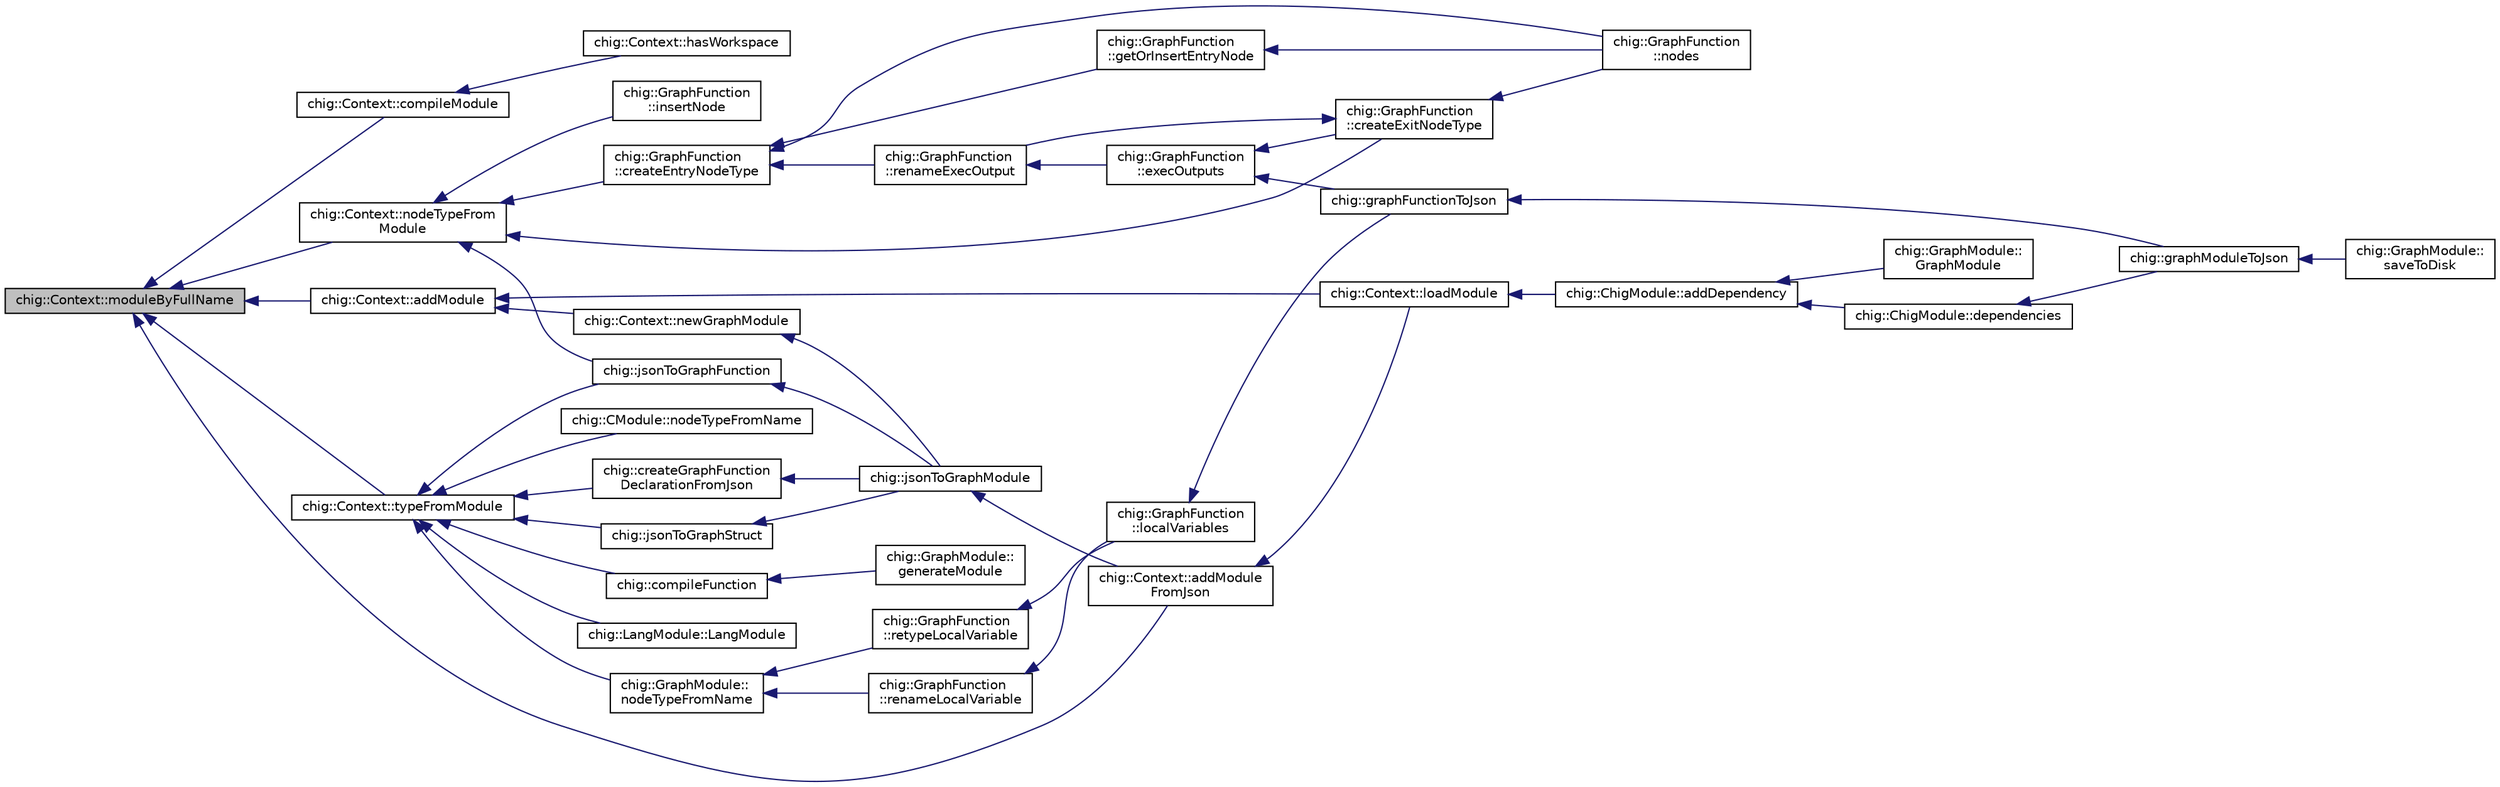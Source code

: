 digraph "chig::Context::moduleByFullName"
{
 // INTERACTIVE_SVG=YES
  edge [fontname="Helvetica",fontsize="10",labelfontname="Helvetica",labelfontsize="10"];
  node [fontname="Helvetica",fontsize="10",shape=record];
  rankdir="LR";
  Node154 [label="chig::Context::moduleByFullName",height=0.2,width=0.4,color="black", fillcolor="grey75", style="filled", fontcolor="black"];
  Node154 -> Node155 [dir="back",color="midnightblue",fontsize="10",style="solid",fontname="Helvetica"];
  Node155 [label="chig::Context::addModule",height=0.2,width=0.4,color="black", fillcolor="white", style="filled",URL="$structchig_1_1Context.html#aa6216fb103dda5088af5ef8ba6f65817",tooltip="Adds a custom module to the Context This usually doesn&#39;t get called, use the gsl::string_span<> overl..."];
  Node155 -> Node156 [dir="back",color="midnightblue",fontsize="10",style="solid",fontname="Helvetica"];
  Node156 [label="chig::Context::loadModule",height=0.2,width=0.4,color="black", fillcolor="white", style="filled",URL="$structchig_1_1Context.html#a75ab64b58e168998761ed6ebd5e493b2",tooltip="Load a module from disk. "];
  Node156 -> Node157 [dir="back",color="midnightblue",fontsize="10",style="solid",fontname="Helvetica"];
  Node157 [label="chig::ChigModule::addDependency",height=0.2,width=0.4,color="black", fillcolor="white", style="filled",URL="$structchig_1_1ChigModule.html#ad5feee65f261f3777edddd027eb89400",tooltip="Add a dependency to the module Loads the module from context() if it isn&#39;t already loaded..."];
  Node157 -> Node158 [dir="back",color="midnightblue",fontsize="10",style="solid",fontname="Helvetica"];
  Node158 [label="chig::ChigModule::dependencies",height=0.2,width=0.4,color="black", fillcolor="white", style="filled",URL="$structchig_1_1ChigModule.html#a7f239dc07b0a4d74d6907da6f25127dc",tooltip="Get the dependencies. "];
  Node158 -> Node159 [dir="back",color="midnightblue",fontsize="10",style="solid",fontname="Helvetica"];
  Node159 [label="chig::graphModuleToJson",height=0.2,width=0.4,color="black", fillcolor="white", style="filled",URL="$namespacechig.html#aaef3bb08f472ae32b2d3b292e69a007a",tooltip="Serialize a JsonModule to json. "];
  Node159 -> Node160 [dir="back",color="midnightblue",fontsize="10",style="solid",fontname="Helvetica"];
  Node160 [label="chig::GraphModule::\lsaveToDisk",height=0.2,width=0.4,color="black", fillcolor="white", style="filled",URL="$structchig_1_1GraphModule.html#accb1a64da697a29e28d78a9a09bd52ff",tooltip="Serialize to disk in the context. "];
  Node157 -> Node161 [dir="back",color="midnightblue",fontsize="10",style="solid",fontname="Helvetica"];
  Node161 [label="chig::GraphModule::\lGraphModule",height=0.2,width=0.4,color="black", fillcolor="white", style="filled",URL="$structchig_1_1GraphModule.html#a65458343d0344b6b806f9b0b780b32f4",tooltip="Construct a GraphModule. "];
  Node155 -> Node162 [dir="back",color="midnightblue",fontsize="10",style="solid",fontname="Helvetica"];
  Node162 [label="chig::Context::newGraphModule",height=0.2,width=0.4,color="black", fillcolor="white", style="filled",URL="$structchig_1_1Context.html#abc23e74bddad2f97fecc6041dee22b2b",tooltip="Create a new GraphModule with the given full name. "];
  Node162 -> Node163 [dir="back",color="midnightblue",fontsize="10",style="solid",fontname="Helvetica"];
  Node163 [label="chig::jsonToGraphModule",height=0.2,width=0.4,color="black", fillcolor="white", style="filled",URL="$namespacechig.html#a3b1bc50c9d7b3cdb17ffcb3ad602f7ab",tooltip="Load a GraphModule from json. "];
  Node163 -> Node164 [dir="back",color="midnightblue",fontsize="10",style="solid",fontname="Helvetica"];
  Node164 [label="chig::Context::addModule\lFromJson",height=0.2,width=0.4,color="black", fillcolor="white", style="filled",URL="$structchig_1_1Context.html#a077f8ef8c0dd541ec2e2d64bcd8f9fc0",tooltip="Load a module from JSON – avoid this use the string overload. "];
  Node164 -> Node156 [dir="back",color="midnightblue",fontsize="10",style="solid",fontname="Helvetica"];
  Node154 -> Node164 [dir="back",color="midnightblue",fontsize="10",style="solid",fontname="Helvetica"];
  Node154 -> Node165 [dir="back",color="midnightblue",fontsize="10",style="solid",fontname="Helvetica"];
  Node165 [label="chig::Context::compileModule",height=0.2,width=0.4,color="black", fillcolor="white", style="filled",URL="$structchig_1_1Context.html#a76268c7aba0f643cf3242a87872de711",tooltip="Compile a module to a llvm::Module. "];
  Node165 -> Node166 [dir="back",color="midnightblue",fontsize="10",style="solid",fontname="Helvetica"];
  Node166 [label="chig::Context::hasWorkspace",height=0.2,width=0.4,color="black", fillcolor="white", style="filled",URL="$structchig_1_1Context.html#aa4fb30ced50d32c629ad50669b8b1e05",tooltip="Check if this context has a workspace bound to it – same as !workspacePath().empty() ..."];
  Node154 -> Node167 [dir="back",color="midnightblue",fontsize="10",style="solid",fontname="Helvetica"];
  Node167 [label="chig::Context::nodeTypeFrom\lModule",height=0.2,width=0.4,color="black", fillcolor="white", style="filled",URL="$structchig_1_1Context.html#ae9a1bc6f91e7ee0a5363722e5f8916e3",tooltip="Gets a NodeType from the JSON and name. "];
  Node167 -> Node168 [dir="back",color="midnightblue",fontsize="10",style="solid",fontname="Helvetica"];
  Node168 [label="chig::GraphFunction\l::insertNode",height=0.2,width=0.4,color="black", fillcolor="white", style="filled",URL="$structchig_1_1GraphFunction.html#af37a0a5b51c6d60c17459adca44db709",tooltip="Add a node to the graph using module, type, and json. "];
  Node167 -> Node169 [dir="back",color="midnightblue",fontsize="10",style="solid",fontname="Helvetica"];
  Node169 [label="chig::GraphFunction\l::createEntryNodeType",height=0.2,width=0.4,color="black", fillcolor="white", style="filled",URL="$structchig_1_1GraphFunction.html#abc41f524da8fd9b7308cb7abaa2b28c9",tooltip="Create a fresh NodeType for an entry. "];
  Node169 -> Node170 [dir="back",color="midnightblue",fontsize="10",style="solid",fontname="Helvetica"];
  Node170 [label="chig::GraphFunction\l::nodes",height=0.2,width=0.4,color="black", fillcolor="white", style="filled",URL="$structchig_1_1GraphFunction.html#aed770126edca8a167de5e44582e646de"];
  Node169 -> Node171 [dir="back",color="midnightblue",fontsize="10",style="solid",fontname="Helvetica"];
  Node171 [label="chig::GraphFunction\l::getOrInsertEntryNode",height=0.2,width=0.4,color="black", fillcolor="white", style="filled",URL="$structchig_1_1GraphFunction.html#a6b52aef92086d65539ad8be1ad78469e",tooltip="Creates an entry node if it doesn&#39;t already exist, else just return it. "];
  Node171 -> Node170 [dir="back",color="midnightblue",fontsize="10",style="solid",fontname="Helvetica"];
  Node169 -> Node172 [dir="back",color="midnightblue",fontsize="10",style="solid",fontname="Helvetica"];
  Node172 [label="chig::GraphFunction\l::renameExecOutput",height=0.2,width=0.4,color="black", fillcolor="white", style="filled",URL="$structchig_1_1GraphFunction.html#a242c9e82374bc304966506efd81ed0f5",tooltip="Rename an exec output If idx is out of range, this function does nothing. "];
  Node172 -> Node173 [dir="back",color="midnightblue",fontsize="10",style="solid",fontname="Helvetica"];
  Node173 [label="chig::GraphFunction\l::execOutputs",height=0.2,width=0.4,color="black", fillcolor="white", style="filled",URL="$structchig_1_1GraphFunction.html#ae155f716b072ef5f8e3ba064ae7ef8c0",tooltip="Get the function exec outputs. "];
  Node173 -> Node174 [dir="back",color="midnightblue",fontsize="10",style="solid",fontname="Helvetica"];
  Node174 [label="chig::GraphFunction\l::createExitNodeType",height=0.2,width=0.4,color="black", fillcolor="white", style="filled",URL="$structchig_1_1GraphFunction.html#ac7c52122fef0c74d9d0ee04af9a741c4",tooltip="Create a fresh NodeType for an exit. "];
  Node174 -> Node170 [dir="back",color="midnightblue",fontsize="10",style="solid",fontname="Helvetica"];
  Node174 -> Node172 [dir="back",color="midnightblue",fontsize="10",style="solid",fontname="Helvetica"];
  Node173 -> Node175 [dir="back",color="midnightblue",fontsize="10",style="solid",fontname="Helvetica"];
  Node175 [label="chig::graphFunctionToJson",height=0.2,width=0.4,color="black", fillcolor="white", style="filled",URL="$namespacechig.html#ad0fd9448ab1cd1d73351fad5967a7b9b",tooltip="Serialize a GraphFunction to json. "];
  Node175 -> Node159 [dir="back",color="midnightblue",fontsize="10",style="solid",fontname="Helvetica"];
  Node167 -> Node174 [dir="back",color="midnightblue",fontsize="10",style="solid",fontname="Helvetica"];
  Node167 -> Node176 [dir="back",color="midnightblue",fontsize="10",style="solid",fontname="Helvetica"];
  Node176 [label="chig::jsonToGraphFunction",height=0.2,width=0.4,color="black", fillcolor="white", style="filled",URL="$namespacechig.html#a62056798e67720d435705b99f7e16cd0",tooltip="Load a GraphFunction–must already exist (use createGraphFunctionDeclarationFromJson) ..."];
  Node176 -> Node163 [dir="back",color="midnightblue",fontsize="10",style="solid",fontname="Helvetica"];
  Node154 -> Node177 [dir="back",color="midnightblue",fontsize="10",style="solid",fontname="Helvetica"];
  Node177 [label="chig::Context::typeFromModule",height=0.2,width=0.4,color="black", fillcolor="white", style="filled",URL="$structchig_1_1Context.html#a0a1a3f31844162754866d7d0e877e176",tooltip="Gets a DataType from a module. "];
  Node177 -> Node178 [dir="back",color="midnightblue",fontsize="10",style="solid",fontname="Helvetica"];
  Node178 [label="chig::CModule::nodeTypeFromName",height=0.2,width=0.4,color="black", fillcolor="white", style="filled",URL="$structchig_1_1CModule.html#a2cabea4f20241d1c2451fd5b9c4dc9c7",tooltip="Create a node type that is in the module from the name and json. "];
  Node177 -> Node179 [dir="back",color="midnightblue",fontsize="10",style="solid",fontname="Helvetica"];
  Node179 [label="chig::compileFunction",height=0.2,width=0.4,color="black", fillcolor="white", style="filled",URL="$namespacechig.html#a4f26546c4bc76c31cc822d0365be0f30",tooltip="Compile the graph to an llvm::Function (usually called from JsonModule::generateModule) ..."];
  Node179 -> Node180 [dir="back",color="midnightblue",fontsize="10",style="solid",fontname="Helvetica"];
  Node180 [label="chig::GraphModule::\lgenerateModule",height=0.2,width=0.4,color="black", fillcolor="white", style="filled",URL="$structchig_1_1GraphModule.html#a4c3a1ba833c0bd7e9a3daf0fd42eb6c6",tooltip="Generate a llvm::Module from the module. "];
  Node177 -> Node181 [dir="back",color="midnightblue",fontsize="10",style="solid",fontname="Helvetica"];
  Node181 [label="chig::GraphModule::\lnodeTypeFromName",height=0.2,width=0.4,color="black", fillcolor="white", style="filled",URL="$structchig_1_1GraphModule.html#a3a3e16c194c091ee109eabaca14e3c43",tooltip="Create a node type that is in the module from the name and json. "];
  Node181 -> Node182 [dir="back",color="midnightblue",fontsize="10",style="solid",fontname="Helvetica"];
  Node182 [label="chig::GraphFunction\l::renameLocalVariable",height=0.2,width=0.4,color="black", fillcolor="white", style="filled",URL="$structchig_1_1GraphFunction.html#a9eff598c36c450953054331757bf6d6b",tooltip="Rename a local variable. "];
  Node182 -> Node183 [dir="back",color="midnightblue",fontsize="10",style="solid",fontname="Helvetica"];
  Node183 [label="chig::GraphFunction\l::localVariables",height=0.2,width=0.4,color="black", fillcolor="white", style="filled",URL="$structchig_1_1GraphFunction.html#a72a81861d1331948804b2a267598ec79",tooltip="Get the local variables. "];
  Node183 -> Node175 [dir="back",color="midnightblue",fontsize="10",style="solid",fontname="Helvetica"];
  Node181 -> Node184 [dir="back",color="midnightblue",fontsize="10",style="solid",fontname="Helvetica"];
  Node184 [label="chig::GraphFunction\l::retypeLocalVariable",height=0.2,width=0.4,color="black", fillcolor="white", style="filled",URL="$structchig_1_1GraphFunction.html#a905a09106e02a246daac43a37c42b97b",tooltip="Set a new type to a local variable. "];
  Node184 -> Node183 [dir="back",color="midnightblue",fontsize="10",style="solid",fontname="Helvetica"];
  Node177 -> Node185 [dir="back",color="midnightblue",fontsize="10",style="solid",fontname="Helvetica"];
  Node185 [label="chig::createGraphFunction\lDeclarationFromJson",height=0.2,width=0.4,color="black", fillcolor="white", style="filled",URL="$namespacechig.html#a860a6f4d8180f1fb71729896291891b7",tooltip="Create a forward declaration of a function in a module with an empty graph. "];
  Node185 -> Node163 [dir="back",color="midnightblue",fontsize="10",style="solid",fontname="Helvetica"];
  Node177 -> Node176 [dir="back",color="midnightblue",fontsize="10",style="solid",fontname="Helvetica"];
  Node177 -> Node186 [dir="back",color="midnightblue",fontsize="10",style="solid",fontname="Helvetica"];
  Node186 [label="chig::jsonToGraphStruct",height=0.2,width=0.4,color="black", fillcolor="white", style="filled",URL="$namespacechig.html#a2af3c68005d33184e5e66b35c4737902",tooltip="Load a GraphStruct from json. "];
  Node186 -> Node163 [dir="back",color="midnightblue",fontsize="10",style="solid",fontname="Helvetica"];
  Node177 -> Node187 [dir="back",color="midnightblue",fontsize="10",style="solid",fontname="Helvetica"];
  Node187 [label="chig::LangModule::LangModule",height=0.2,width=0.4,color="black", fillcolor="white", style="filled",URL="$structchig_1_1LangModule.html#adab4150aa733a4aa66bc0ede5654dcaa",tooltip="Default constructor, usually called from Context::loadModule(\"lang\") "];
}
